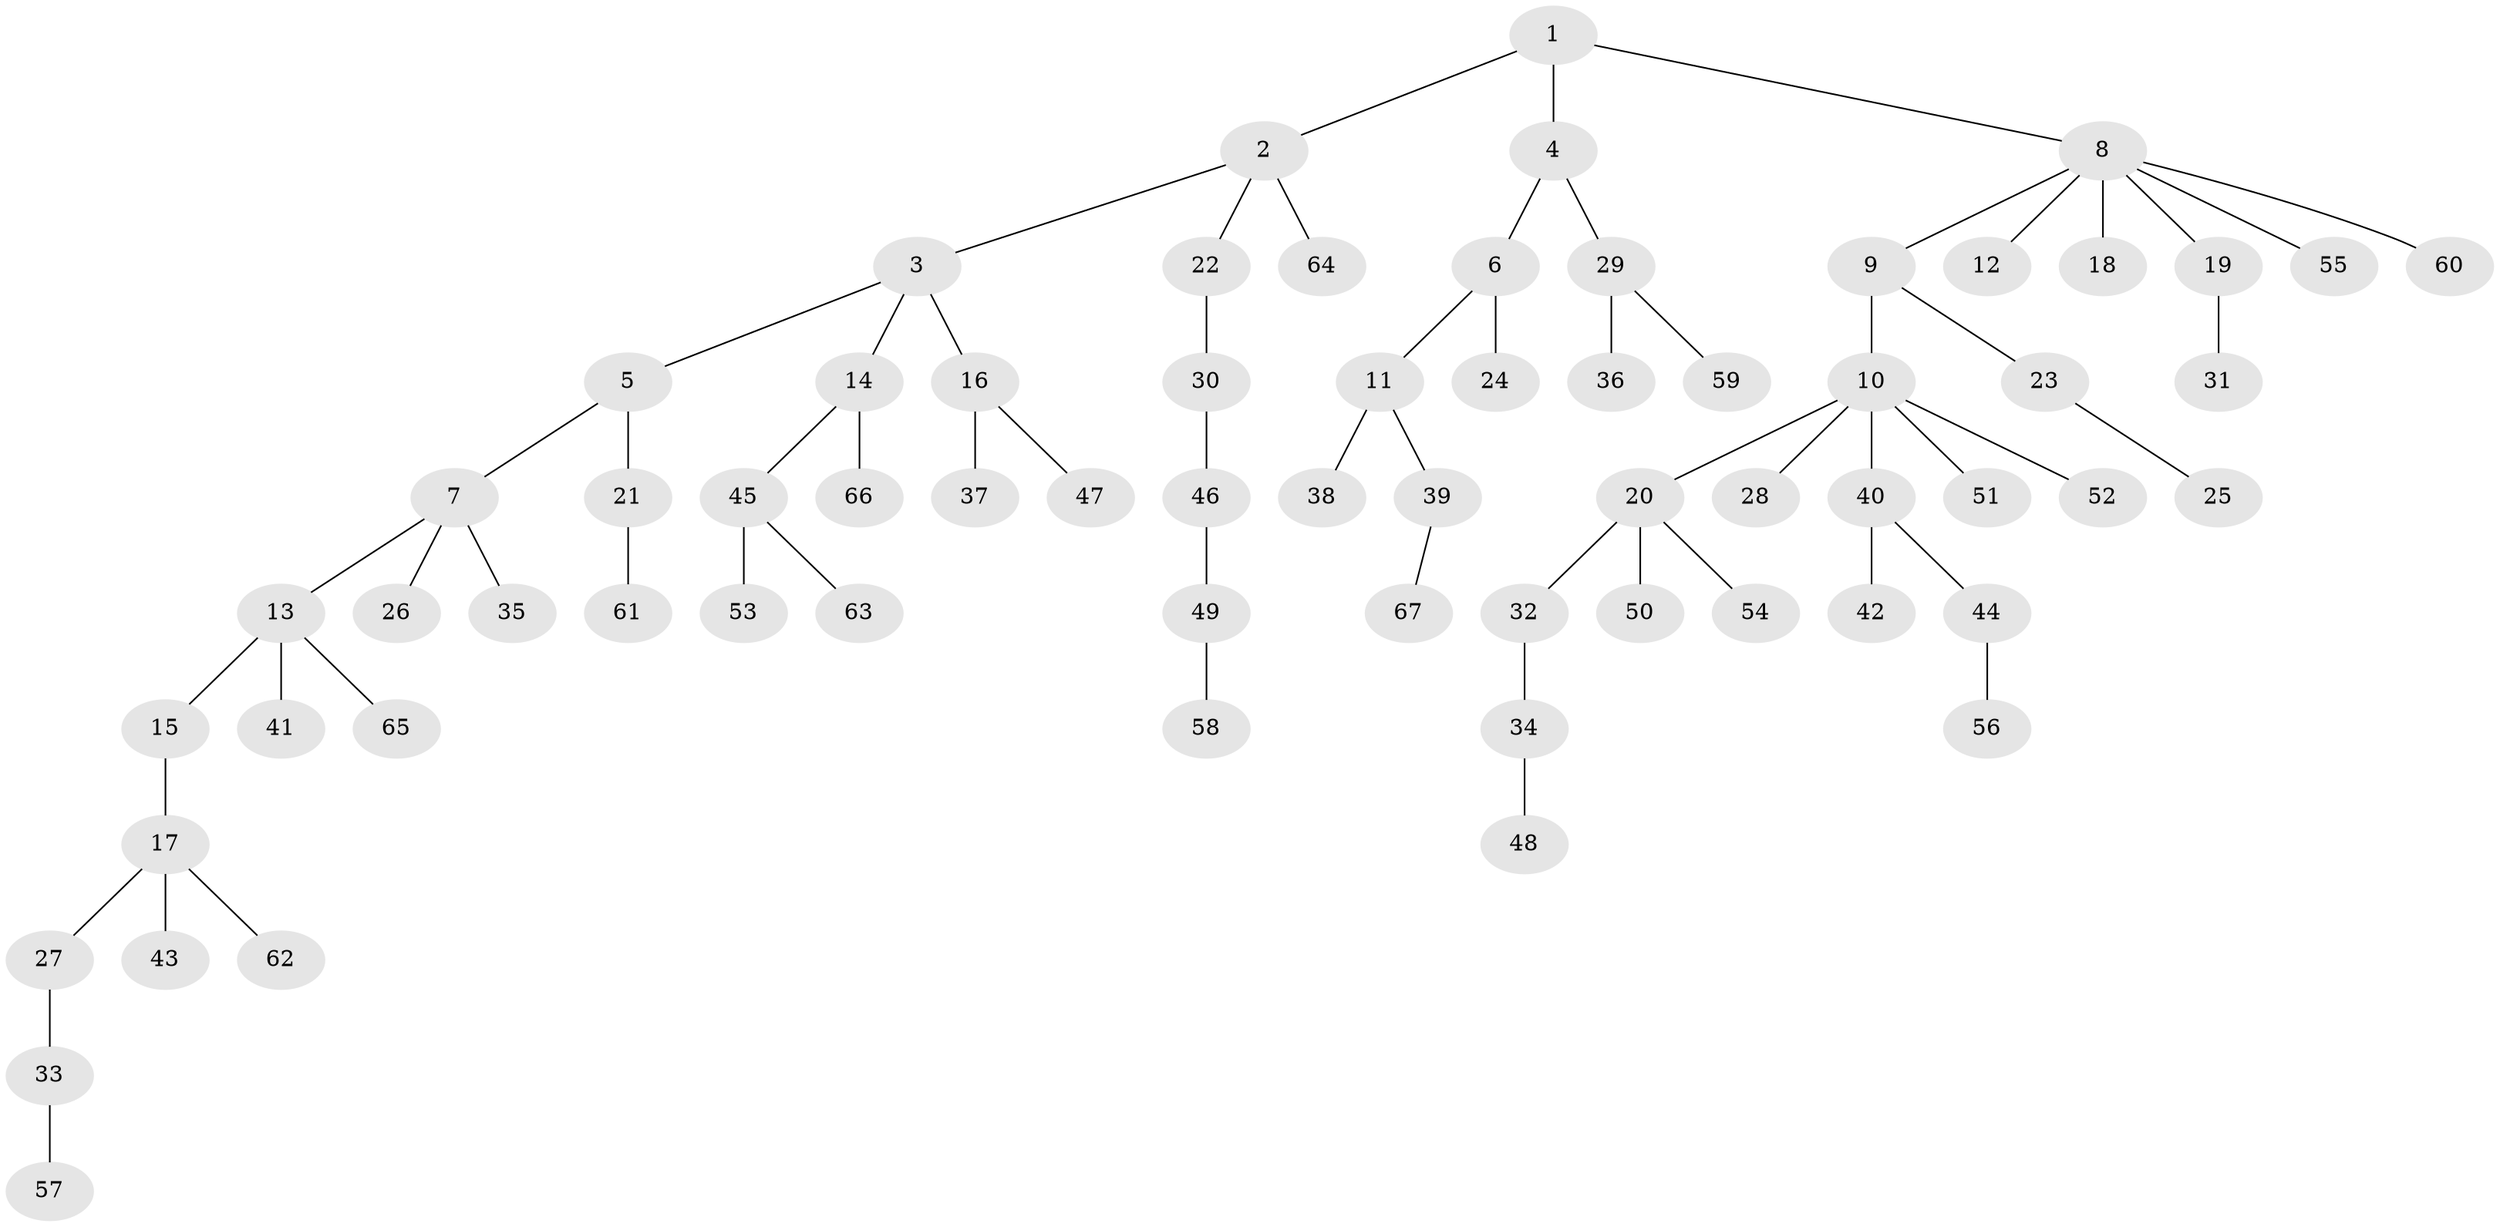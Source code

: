 // coarse degree distribution, {4: 0.022727272727272728, 6: 0.045454545454545456, 3: 0.13636363636363635, 2: 0.25, 7: 0.022727272727272728, 1: 0.5227272727272727}
// Generated by graph-tools (version 1.1) at 2025/24/03/03/25 07:24:05]
// undirected, 67 vertices, 66 edges
graph export_dot {
graph [start="1"]
  node [color=gray90,style=filled];
  1;
  2;
  3;
  4;
  5;
  6;
  7;
  8;
  9;
  10;
  11;
  12;
  13;
  14;
  15;
  16;
  17;
  18;
  19;
  20;
  21;
  22;
  23;
  24;
  25;
  26;
  27;
  28;
  29;
  30;
  31;
  32;
  33;
  34;
  35;
  36;
  37;
  38;
  39;
  40;
  41;
  42;
  43;
  44;
  45;
  46;
  47;
  48;
  49;
  50;
  51;
  52;
  53;
  54;
  55;
  56;
  57;
  58;
  59;
  60;
  61;
  62;
  63;
  64;
  65;
  66;
  67;
  1 -- 2;
  1 -- 4;
  1 -- 8;
  2 -- 3;
  2 -- 22;
  2 -- 64;
  3 -- 5;
  3 -- 14;
  3 -- 16;
  4 -- 6;
  4 -- 29;
  5 -- 7;
  5 -- 21;
  6 -- 11;
  6 -- 24;
  7 -- 13;
  7 -- 26;
  7 -- 35;
  8 -- 9;
  8 -- 12;
  8 -- 18;
  8 -- 19;
  8 -- 55;
  8 -- 60;
  9 -- 10;
  9 -- 23;
  10 -- 20;
  10 -- 28;
  10 -- 40;
  10 -- 51;
  10 -- 52;
  11 -- 38;
  11 -- 39;
  13 -- 15;
  13 -- 41;
  13 -- 65;
  14 -- 45;
  14 -- 66;
  15 -- 17;
  16 -- 37;
  16 -- 47;
  17 -- 27;
  17 -- 43;
  17 -- 62;
  19 -- 31;
  20 -- 32;
  20 -- 50;
  20 -- 54;
  21 -- 61;
  22 -- 30;
  23 -- 25;
  27 -- 33;
  29 -- 36;
  29 -- 59;
  30 -- 46;
  32 -- 34;
  33 -- 57;
  34 -- 48;
  39 -- 67;
  40 -- 42;
  40 -- 44;
  44 -- 56;
  45 -- 53;
  45 -- 63;
  46 -- 49;
  49 -- 58;
}

